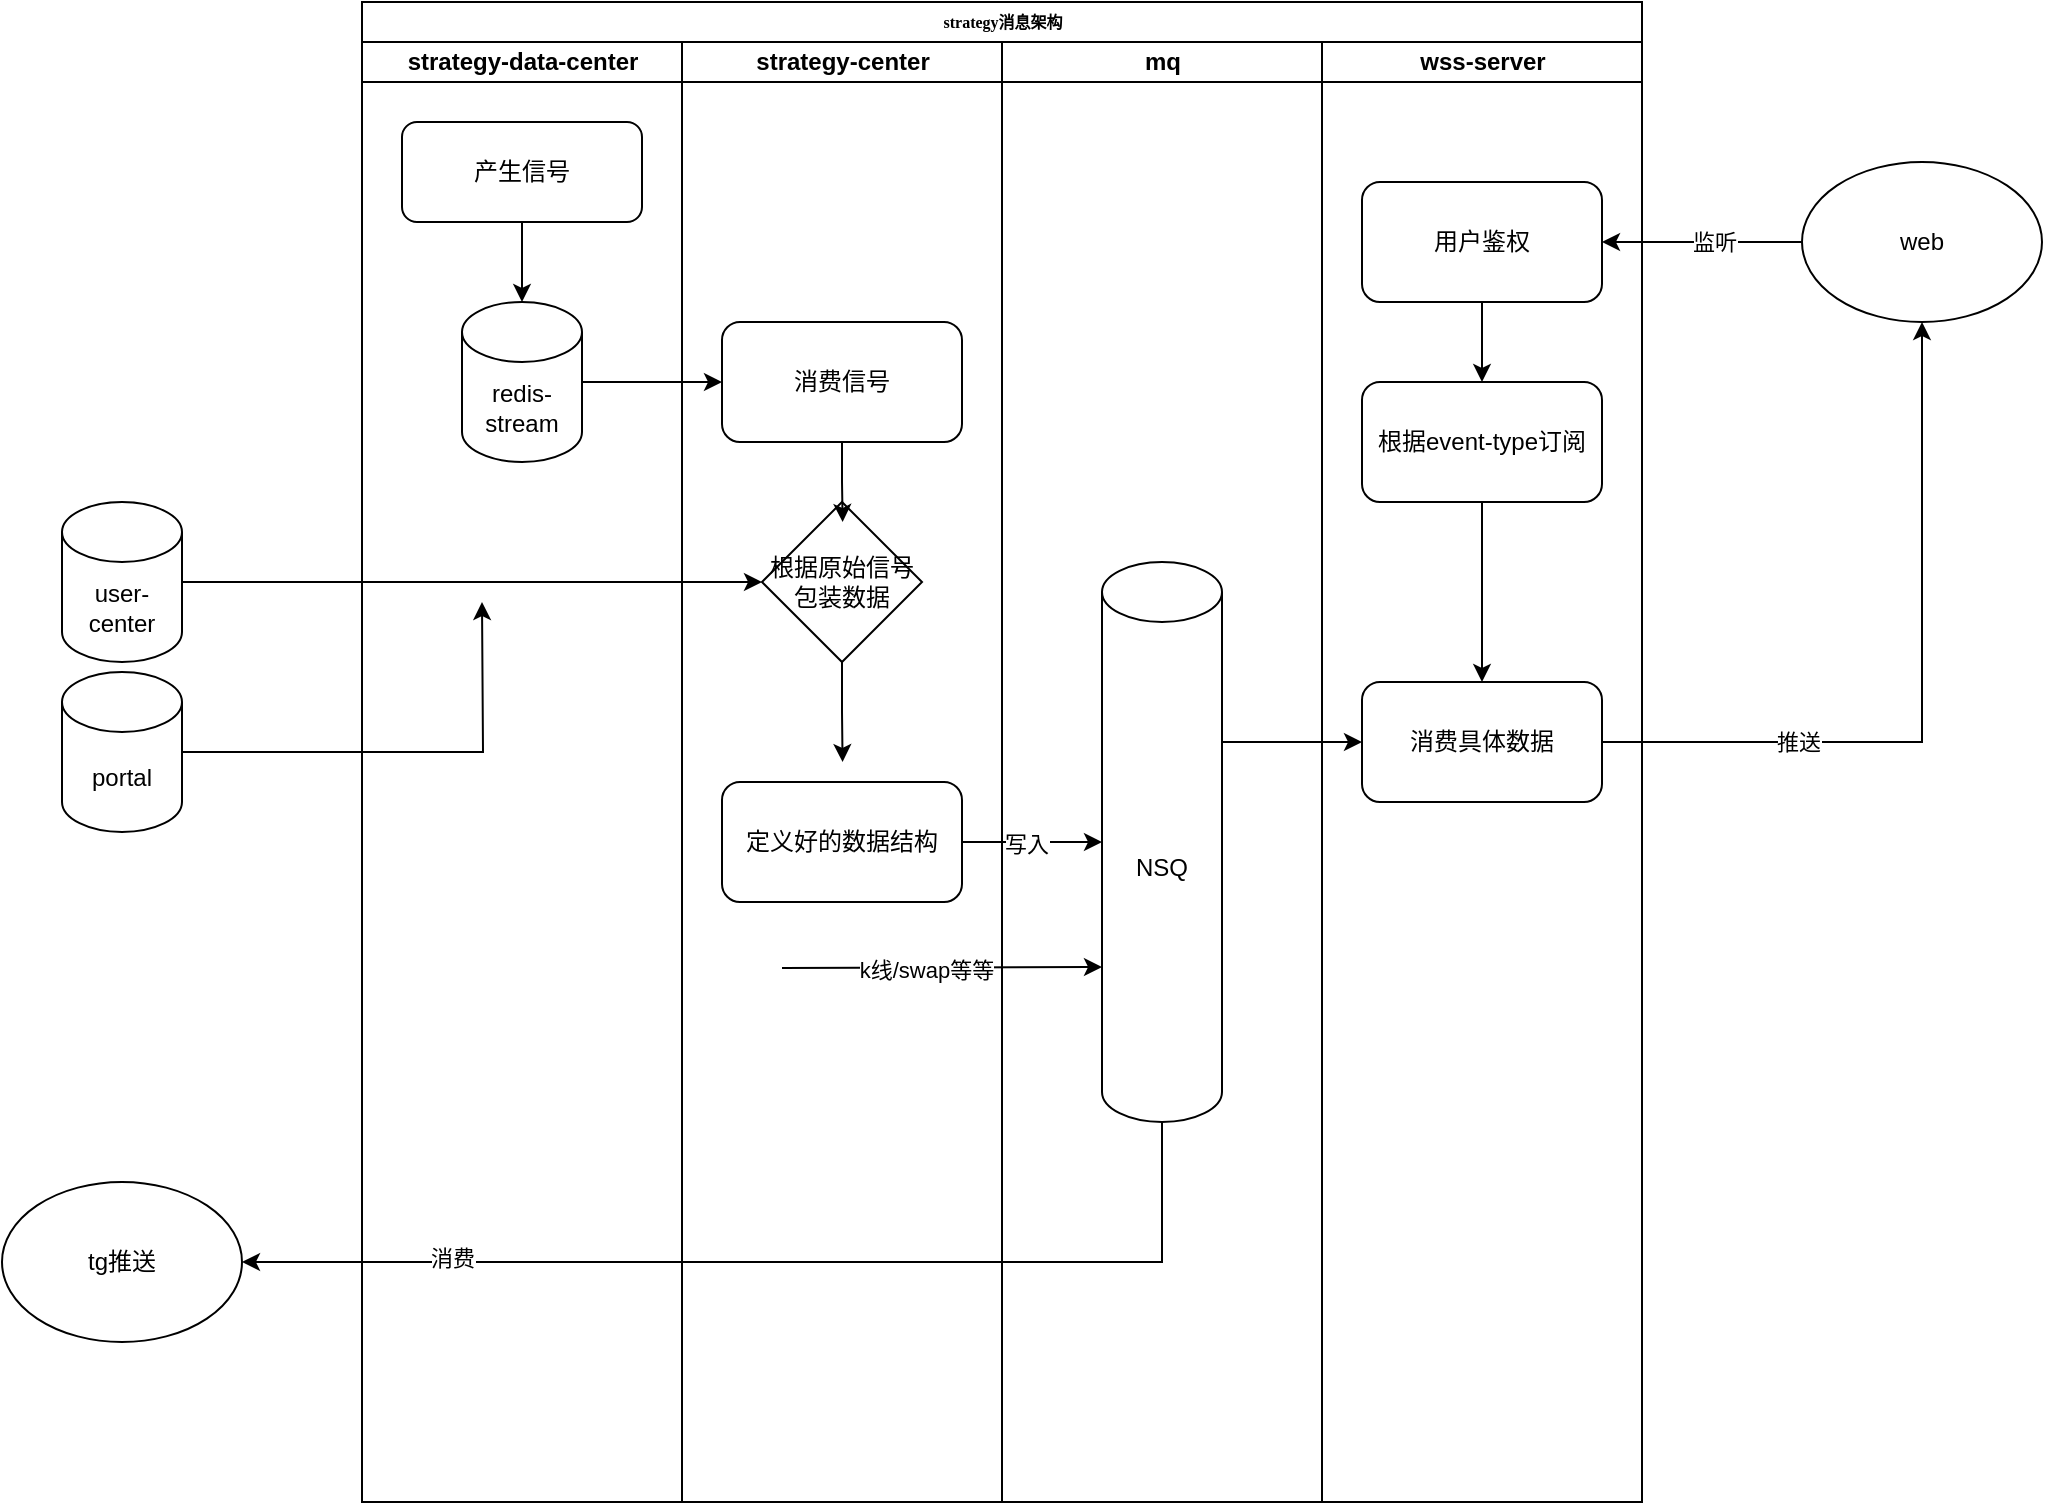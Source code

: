 <mxfile version="26.2.10">
  <diagram name="Page-1" id="74e2e168-ea6b-b213-b513-2b3c1d86103e">
    <mxGraphModel dx="1354" dy="873" grid="1" gridSize="10" guides="1" tooltips="1" connect="1" arrows="1" fold="1" page="1" pageScale="1" pageWidth="1100" pageHeight="850" background="none" math="0" shadow="0">
      <root>
        <mxCell id="0" />
        <mxCell id="1" parent="0" />
        <mxCell id="77e6c97f196da883-1" value="strategy消息架构" style="swimlane;html=1;childLayout=stackLayout;startSize=20;rounded=0;shadow=0;labelBackgroundColor=none;strokeWidth=1;fontFamily=Verdana;fontSize=8;align=center;" parent="1" vertex="1">
          <mxGeometry x="230" y="40" width="640" height="750" as="geometry" />
        </mxCell>
        <mxCell id="77e6c97f196da883-3" value="strategy-data-center" style="swimlane;html=1;startSize=20;" parent="77e6c97f196da883-1" vertex="1">
          <mxGeometry y="20" width="160" height="730" as="geometry" />
        </mxCell>
        <mxCell id="DddXrHsZ-RXUBKqkZNDK-5" style="edgeStyle=orthogonalEdgeStyle;rounded=0;orthogonalLoop=1;jettySize=auto;html=1;exitX=0.5;exitY=1;exitDx=0;exitDy=0;" edge="1" parent="77e6c97f196da883-3" source="DddXrHsZ-RXUBKqkZNDK-2" target="DddXrHsZ-RXUBKqkZNDK-4">
          <mxGeometry relative="1" as="geometry" />
        </mxCell>
        <mxCell id="DddXrHsZ-RXUBKqkZNDK-2" value="产生信号" style="rounded=1;whiteSpace=wrap;html=1;" vertex="1" parent="77e6c97f196da883-3">
          <mxGeometry x="20" y="40" width="120" height="50" as="geometry" />
        </mxCell>
        <mxCell id="DddXrHsZ-RXUBKqkZNDK-4" value="redis-stream" style="shape=cylinder3;whiteSpace=wrap;html=1;boundedLbl=1;backgroundOutline=1;size=15;" vertex="1" parent="77e6c97f196da883-3">
          <mxGeometry x="50" y="130" width="60" height="80" as="geometry" />
        </mxCell>
        <mxCell id="77e6c97f196da883-4" value="strategy-center" style="swimlane;html=1;startSize=20;" parent="77e6c97f196da883-1" vertex="1">
          <mxGeometry x="160" y="20" width="160" height="730" as="geometry" />
        </mxCell>
        <mxCell id="DddXrHsZ-RXUBKqkZNDK-6" value="消费信号" style="rounded=1;whiteSpace=wrap;html=1;" vertex="1" parent="77e6c97f196da883-4">
          <mxGeometry x="20" y="140" width="120" height="60" as="geometry" />
        </mxCell>
        <mxCell id="DddXrHsZ-RXUBKqkZNDK-11" style="edgeStyle=orthogonalEdgeStyle;rounded=0;orthogonalLoop=1;jettySize=auto;html=1;exitX=0.5;exitY=1;exitDx=0;exitDy=0;" edge="1" parent="77e6c97f196da883-4" source="DddXrHsZ-RXUBKqkZNDK-8">
          <mxGeometry relative="1" as="geometry">
            <mxPoint x="80.286" y="360" as="targetPoint" />
          </mxGeometry>
        </mxCell>
        <mxCell id="DddXrHsZ-RXUBKqkZNDK-8" value="根据原始信号包装数据" style="rhombus;whiteSpace=wrap;html=1;" vertex="1" parent="77e6c97f196da883-4">
          <mxGeometry x="40" y="230" width="80" height="80" as="geometry" />
        </mxCell>
        <mxCell id="DddXrHsZ-RXUBKqkZNDK-12" style="edgeStyle=orthogonalEdgeStyle;rounded=0;orthogonalLoop=1;jettySize=auto;html=1;exitX=0.5;exitY=1;exitDx=0;exitDy=0;entryX=0.504;entryY=0.125;entryDx=0;entryDy=0;entryPerimeter=0;" edge="1" parent="77e6c97f196da883-4" source="DddXrHsZ-RXUBKqkZNDK-6" target="DddXrHsZ-RXUBKqkZNDK-8">
          <mxGeometry relative="1" as="geometry" />
        </mxCell>
        <mxCell id="DddXrHsZ-RXUBKqkZNDK-17" value="定义好的数据结构" style="rounded=1;whiteSpace=wrap;html=1;" vertex="1" parent="77e6c97f196da883-4">
          <mxGeometry x="20" y="370" width="120" height="60" as="geometry" />
        </mxCell>
        <mxCell id="77e6c97f196da883-5" value="mq" style="swimlane;html=1;startSize=20;" parent="77e6c97f196da883-1" vertex="1">
          <mxGeometry x="320" y="20" width="160" height="730" as="geometry" />
        </mxCell>
        <mxCell id="DddXrHsZ-RXUBKqkZNDK-1" value="NSQ" style="shape=cylinder3;whiteSpace=wrap;html=1;boundedLbl=1;backgroundOutline=1;size=15;" vertex="1" parent="77e6c97f196da883-5">
          <mxGeometry x="50" y="260" width="60" height="280" as="geometry" />
        </mxCell>
        <mxCell id="77e6c97f196da883-6" value="wss-server" style="swimlane;html=1;startSize=20;" parent="77e6c97f196da883-1" vertex="1">
          <mxGeometry x="480" y="20" width="160" height="730" as="geometry" />
        </mxCell>
        <mxCell id="DddXrHsZ-RXUBKqkZNDK-26" style="edgeStyle=orthogonalEdgeStyle;rounded=0;orthogonalLoop=1;jettySize=auto;html=1;exitX=0.5;exitY=1;exitDx=0;exitDy=0;entryX=0.5;entryY=0;entryDx=0;entryDy=0;" edge="1" parent="77e6c97f196da883-6" source="DddXrHsZ-RXUBKqkZNDK-23" target="DddXrHsZ-RXUBKqkZNDK-25">
          <mxGeometry relative="1" as="geometry" />
        </mxCell>
        <mxCell id="DddXrHsZ-RXUBKqkZNDK-23" value="用户鉴权" style="rounded=1;whiteSpace=wrap;html=1;" vertex="1" parent="77e6c97f196da883-6">
          <mxGeometry x="20" y="70" width="120" height="60" as="geometry" />
        </mxCell>
        <mxCell id="DddXrHsZ-RXUBKqkZNDK-33" style="edgeStyle=orthogonalEdgeStyle;rounded=0;orthogonalLoop=1;jettySize=auto;html=1;exitX=0.5;exitY=1;exitDx=0;exitDy=0;entryX=0.5;entryY=0;entryDx=0;entryDy=0;" edge="1" parent="77e6c97f196da883-6" source="DddXrHsZ-RXUBKqkZNDK-25" target="DddXrHsZ-RXUBKqkZNDK-30">
          <mxGeometry relative="1" as="geometry" />
        </mxCell>
        <mxCell id="DddXrHsZ-RXUBKqkZNDK-25" value="根据event-type订阅" style="rounded=1;whiteSpace=wrap;html=1;" vertex="1" parent="77e6c97f196da883-6">
          <mxGeometry x="20" y="170" width="120" height="60" as="geometry" />
        </mxCell>
        <mxCell id="DddXrHsZ-RXUBKqkZNDK-30" value="消费具体数据" style="rounded=1;whiteSpace=wrap;html=1;" vertex="1" parent="77e6c97f196da883-6">
          <mxGeometry x="20" y="320" width="120" height="60" as="geometry" />
        </mxCell>
        <mxCell id="DddXrHsZ-RXUBKqkZNDK-7" style="edgeStyle=orthogonalEdgeStyle;rounded=0;orthogonalLoop=1;jettySize=auto;html=1;exitX=1;exitY=0.5;exitDx=0;exitDy=0;exitPerimeter=0;entryX=0;entryY=0.5;entryDx=0;entryDy=0;" edge="1" parent="77e6c97f196da883-1" source="DddXrHsZ-RXUBKqkZNDK-4" target="DddXrHsZ-RXUBKqkZNDK-6">
          <mxGeometry relative="1" as="geometry" />
        </mxCell>
        <mxCell id="DddXrHsZ-RXUBKqkZNDK-18" style="edgeStyle=orthogonalEdgeStyle;rounded=0;orthogonalLoop=1;jettySize=auto;html=1;exitX=1;exitY=0.5;exitDx=0;exitDy=0;entryX=0;entryY=0.5;entryDx=0;entryDy=0;entryPerimeter=0;" edge="1" parent="77e6c97f196da883-1" source="DddXrHsZ-RXUBKqkZNDK-17" target="DddXrHsZ-RXUBKqkZNDK-1">
          <mxGeometry relative="1" as="geometry" />
        </mxCell>
        <mxCell id="DddXrHsZ-RXUBKqkZNDK-19" value="写入" style="edgeLabel;html=1;align=center;verticalAlign=middle;resizable=0;points=[];" vertex="1" connectable="0" parent="DddXrHsZ-RXUBKqkZNDK-18">
          <mxGeometry x="-0.094" y="-1" relative="1" as="geometry">
            <mxPoint as="offset" />
          </mxGeometry>
        </mxCell>
        <mxCell id="DddXrHsZ-RXUBKqkZNDK-35" style="edgeStyle=orthogonalEdgeStyle;rounded=0;orthogonalLoop=1;jettySize=auto;html=1;exitX=1;exitY=0;exitDx=0;exitDy=77.5;exitPerimeter=0;entryX=0;entryY=0.5;entryDx=0;entryDy=0;" edge="1" parent="77e6c97f196da883-1" source="DddXrHsZ-RXUBKqkZNDK-1" target="DddXrHsZ-RXUBKqkZNDK-30">
          <mxGeometry relative="1" as="geometry">
            <Array as="points">
              <mxPoint x="430" y="370" />
            </Array>
          </mxGeometry>
        </mxCell>
        <mxCell id="DddXrHsZ-RXUBKqkZNDK-14" style="edgeStyle=orthogonalEdgeStyle;rounded=0;orthogonalLoop=1;jettySize=auto;html=1;exitX=1;exitY=0.5;exitDx=0;exitDy=0;exitPerimeter=0;entryX=0;entryY=0.5;entryDx=0;entryDy=0;" edge="1" parent="1" source="DddXrHsZ-RXUBKqkZNDK-9" target="DddXrHsZ-RXUBKqkZNDK-8">
          <mxGeometry relative="1" as="geometry" />
        </mxCell>
        <mxCell id="DddXrHsZ-RXUBKqkZNDK-9" value="user-center" style="shape=cylinder3;whiteSpace=wrap;html=1;boundedLbl=1;backgroundOutline=1;size=15;" vertex="1" parent="1">
          <mxGeometry x="80" y="290" width="60" height="80" as="geometry" />
        </mxCell>
        <mxCell id="DddXrHsZ-RXUBKqkZNDK-16" style="edgeStyle=orthogonalEdgeStyle;rounded=0;orthogonalLoop=1;jettySize=auto;html=1;exitX=1;exitY=0.5;exitDx=0;exitDy=0;exitPerimeter=0;" edge="1" parent="1" source="DddXrHsZ-RXUBKqkZNDK-10">
          <mxGeometry relative="1" as="geometry">
            <mxPoint x="290" y="340" as="targetPoint" />
          </mxGeometry>
        </mxCell>
        <mxCell id="DddXrHsZ-RXUBKqkZNDK-10" value="portal" style="shape=cylinder3;whiteSpace=wrap;html=1;boundedLbl=1;backgroundOutline=1;size=15;" vertex="1" parent="1">
          <mxGeometry x="80" y="375" width="60" height="80" as="geometry" />
        </mxCell>
        <mxCell id="DddXrHsZ-RXUBKqkZNDK-20" value="" style="endArrow=classic;html=1;rounded=0;entryX=0;entryY=0;entryDx=0;entryDy=202.5;entryPerimeter=0;" edge="1" parent="1" target="DddXrHsZ-RXUBKqkZNDK-1">
          <mxGeometry width="50" height="50" relative="1" as="geometry">
            <mxPoint x="440" y="523" as="sourcePoint" />
            <mxPoint x="500" y="440" as="targetPoint" />
          </mxGeometry>
        </mxCell>
        <mxCell id="DddXrHsZ-RXUBKqkZNDK-21" value="k线/swap等等" style="edgeLabel;html=1;align=center;verticalAlign=middle;resizable=0;points=[];" vertex="1" connectable="0" parent="DddXrHsZ-RXUBKqkZNDK-20">
          <mxGeometry x="-0.104" y="-1" relative="1" as="geometry">
            <mxPoint as="offset" />
          </mxGeometry>
        </mxCell>
        <mxCell id="DddXrHsZ-RXUBKqkZNDK-24" style="edgeStyle=orthogonalEdgeStyle;rounded=0;orthogonalLoop=1;jettySize=auto;html=1;exitX=0;exitY=0.5;exitDx=0;exitDy=0;entryX=1;entryY=0.5;entryDx=0;entryDy=0;" edge="1" parent="1" source="DddXrHsZ-RXUBKqkZNDK-22" target="DddXrHsZ-RXUBKqkZNDK-23">
          <mxGeometry relative="1" as="geometry" />
        </mxCell>
        <mxCell id="DddXrHsZ-RXUBKqkZNDK-36" value="监听" style="edgeLabel;html=1;align=center;verticalAlign=middle;resizable=0;points=[];" vertex="1" connectable="0" parent="DddXrHsZ-RXUBKqkZNDK-24">
          <mxGeometry x="-0.12" relative="1" as="geometry">
            <mxPoint as="offset" />
          </mxGeometry>
        </mxCell>
        <mxCell id="DddXrHsZ-RXUBKqkZNDK-22" value="web" style="ellipse;whiteSpace=wrap;html=1;" vertex="1" parent="1">
          <mxGeometry x="950" y="120" width="120" height="80" as="geometry" />
        </mxCell>
        <mxCell id="DddXrHsZ-RXUBKqkZNDK-31" style="edgeStyle=orthogonalEdgeStyle;rounded=0;orthogonalLoop=1;jettySize=auto;html=1;exitX=1;exitY=0.5;exitDx=0;exitDy=0;entryX=0.5;entryY=1;entryDx=0;entryDy=0;" edge="1" parent="1" source="DddXrHsZ-RXUBKqkZNDK-30" target="DddXrHsZ-RXUBKqkZNDK-22">
          <mxGeometry relative="1" as="geometry" />
        </mxCell>
        <mxCell id="DddXrHsZ-RXUBKqkZNDK-32" value="推送" style="edgeLabel;html=1;align=center;verticalAlign=middle;resizable=0;points=[];" vertex="1" connectable="0" parent="DddXrHsZ-RXUBKqkZNDK-31">
          <mxGeometry x="-0.469" relative="1" as="geometry">
            <mxPoint as="offset" />
          </mxGeometry>
        </mxCell>
        <mxCell id="DddXrHsZ-RXUBKqkZNDK-37" value="tg推送" style="ellipse;whiteSpace=wrap;html=1;" vertex="1" parent="1">
          <mxGeometry x="50" y="630" width="120" height="80" as="geometry" />
        </mxCell>
        <mxCell id="DddXrHsZ-RXUBKqkZNDK-38" style="edgeStyle=orthogonalEdgeStyle;rounded=0;orthogonalLoop=1;jettySize=auto;html=1;exitX=0.5;exitY=1;exitDx=0;exitDy=0;exitPerimeter=0;entryX=1;entryY=0.5;entryDx=0;entryDy=0;" edge="1" parent="1" source="DddXrHsZ-RXUBKqkZNDK-1" target="DddXrHsZ-RXUBKqkZNDK-37">
          <mxGeometry relative="1" as="geometry" />
        </mxCell>
        <mxCell id="DddXrHsZ-RXUBKqkZNDK-39" value="消费" style="edgeLabel;html=1;align=center;verticalAlign=middle;resizable=0;points=[];" vertex="1" connectable="0" parent="DddXrHsZ-RXUBKqkZNDK-38">
          <mxGeometry x="0.605" y="-2" relative="1" as="geometry">
            <mxPoint as="offset" />
          </mxGeometry>
        </mxCell>
      </root>
    </mxGraphModel>
  </diagram>
</mxfile>
